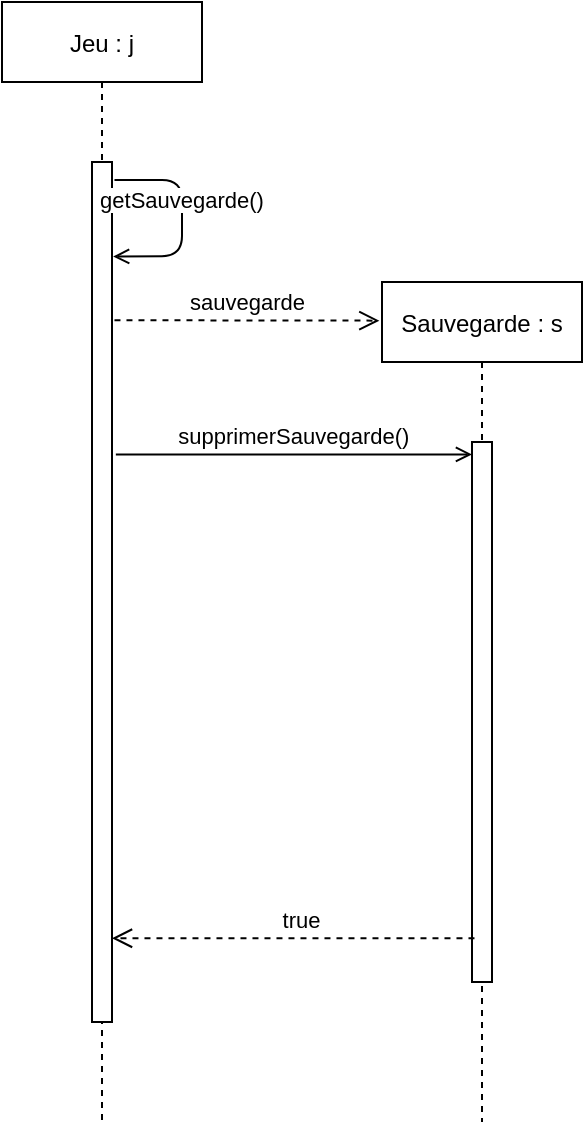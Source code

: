<mxfile version="13.7.9" type="device"><diagram id="kgpKYQtTHZ0yAKxKKP6v" name="Page-1"><mxGraphModel dx="981" dy="567" grid="1" gridSize="10" guides="1" tooltips="1" connect="1" arrows="1" fold="1" page="1" pageScale="1" pageWidth="850" pageHeight="1100" math="0" shadow="0"><root><mxCell id="0"/><mxCell id="1" parent="0"/><mxCell id="wqlRNFOMr97LOKiULaWl-8" value="supprimerSauvegarde()" style="verticalAlign=bottom;endArrow=open;endSize=6;shadow=0;strokeWidth=1;exitX=1.193;exitY=0.34;exitDx=0;exitDy=0;exitPerimeter=0;" parent="1" source="3nuBFxr9cyL0pnOWT2aG-2" target="wqlRNFOMr97LOKiULaWl-2" edge="1"><mxGeometry relative="1" as="geometry"><mxPoint x="185.55" y="217.3" as="targetPoint"/><mxPoint x="186.24" y="179.03" as="sourcePoint"/></mxGeometry></mxCell><mxCell id="wqlRNFOMr97LOKiULaWl-1" value="Sauvegarde : s" style="shape=umlLifeline;perimeter=lifelinePerimeter;container=1;collapsible=0;recursiveResize=0;rounded=0;shadow=0;strokeWidth=1;" parent="1" vertex="1"><mxGeometry x="310" y="220" width="100" height="420" as="geometry"/></mxCell><mxCell id="wqlRNFOMr97LOKiULaWl-2" value="" style="points=[];perimeter=orthogonalPerimeter;rounded=0;shadow=0;strokeWidth=1;" parent="wqlRNFOMr97LOKiULaWl-1" vertex="1"><mxGeometry x="45" y="80" width="10" height="270" as="geometry"/></mxCell><mxCell id="3nuBFxr9cyL0pnOWT2aG-1" value="Jeu : j" style="shape=umlLifeline;perimeter=lifelinePerimeter;container=1;collapsible=0;recursiveResize=0;rounded=0;shadow=0;strokeWidth=1;" parent="1" vertex="1"><mxGeometry x="120" y="80" width="100" height="560" as="geometry"/></mxCell><mxCell id="3nuBFxr9cyL0pnOWT2aG-2" value="" style="points=[];perimeter=orthogonalPerimeter;rounded=0;shadow=0;strokeWidth=1;" parent="3nuBFxr9cyL0pnOWT2aG-1" vertex="1"><mxGeometry x="45" y="80" width="10" height="430" as="geometry"/></mxCell><mxCell id="3HuNBA5Qbn6LlFR20z8S-13" value="getSauvegarde()" style="verticalAlign=bottom;endArrow=open;endSize=6;shadow=0;strokeWidth=1;exitX=1.124;exitY=0.021;exitDx=0;exitDy=0;exitPerimeter=0;entryX=1.055;entryY=0.11;entryDx=0;entryDy=0;entryPerimeter=0;" parent="3nuBFxr9cyL0pnOWT2aG-1" source="3nuBFxr9cyL0pnOWT2aG-2" target="3nuBFxr9cyL0pnOWT2aG-2" edge="1"><mxGeometry relative="1" as="geometry"><mxPoint x="53.33" y="390.14" as="targetPoint"/><mxPoint x="-95.83" y="390.67" as="sourcePoint"/><Array as="points"><mxPoint x="90" y="89"/><mxPoint x="90" y="127"/></Array></mxGeometry></mxCell><mxCell id="3HuNBA5Qbn6LlFR20z8S-3" value="true" style="verticalAlign=bottom;endArrow=open;dashed=1;endSize=8;shadow=0;strokeWidth=1;exitX=0.124;exitY=0.919;exitDx=0;exitDy=0;exitPerimeter=0;" parent="1" source="wqlRNFOMr97LOKiULaWl-2" target="3nuBFxr9cyL0pnOWT2aG-2" edge="1"><mxGeometry x="-0.048" relative="1" as="geometry"><mxPoint x="184.17" y="436.6" as="targetPoint"/><mxPoint x="340" y="548" as="sourcePoint"/><mxPoint as="offset"/></mxGeometry></mxCell><mxCell id="wqlRNFOMr97LOKiULaWl-5" value="sauvegarde" style="verticalAlign=bottom;endArrow=open;dashed=1;endSize=8;shadow=0;strokeWidth=1;exitX=1.124;exitY=0.184;exitDx=0;exitDy=0;exitPerimeter=0;entryX=-0.013;entryY=0.046;entryDx=0;entryDy=0;entryPerimeter=0;" parent="1" source="3nuBFxr9cyL0pnOWT2aG-2" target="wqlRNFOMr97LOKiULaWl-1" edge="1"><mxGeometry x="0.002" relative="1" as="geometry"><mxPoint x="185" y="560.62" as="targetPoint"/><mxPoint x="585.83" y="560.62" as="sourcePoint"/><mxPoint as="offset"/></mxGeometry></mxCell></root></mxGraphModel></diagram></mxfile>